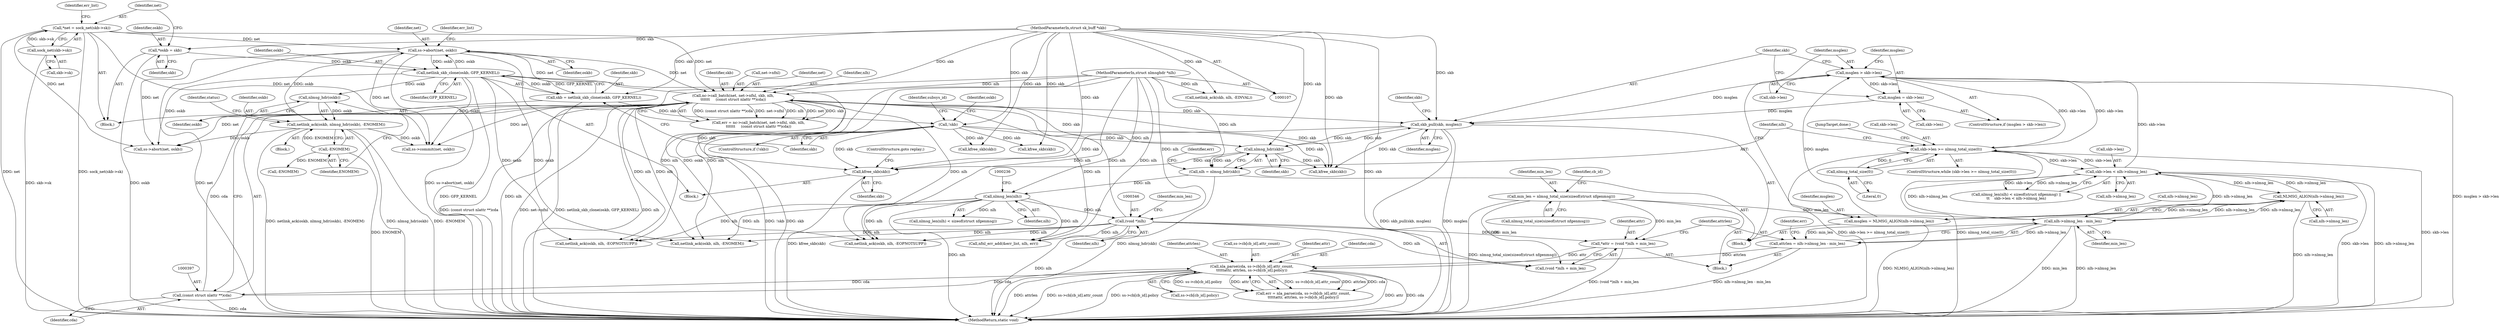 digraph "1_linux_c58d6c93680f28ac58984af61d0a7ebf4319c241@API" {
"1000481" [label="(Call,kfree_skb(skb))"];
"1000389" [label="(Call,nc->call_batch(net, net->nfnl, skb, nlh,\n\t\t\t\t\t\t     (const struct nlattr **)cda))"];
"1000473" [label="(Call,ss->abort(net, oskb))"];
"1000117" [label="(Call,*net = sock_net(skb->sk))"];
"1000119" [label="(Call,sock_net(skb->sk))"];
"1000431" [label="(Call,netlink_ack(oskb, nlmsg_hdr(oskb), -ENOMEM))"];
"1000433" [label="(Call,nlmsg_hdr(oskb))"];
"1000145" [label="(Call,netlink_skb_clone(oskb, GFP_KERNEL))"];
"1000113" [label="(Call,*oskb = skb)"];
"1000108" [label="(MethodParameterIn,struct sk_buff *skb)"];
"1000435" [label="(Call,-ENOMEM)"];
"1000225" [label="(Call,nlmsg_hdr(skb))"];
"1000464" [label="(Call,skb_pull(skb, msglen))"];
"1000454" [label="(Call,msglen > skb->len)"];
"1000447" [label="(Call,msglen = NLMSG_ALIGN(nlh->nlmsg_len))"];
"1000449" [label="(Call,NLMSG_ALIGN(nlh->nlmsg_len))"];
"1000352" [label="(Call,nlh->nlmsg_len - min_len)"];
"1000237" [label="(Call,skb->len < nlh->nlmsg_len)"];
"1000214" [label="(Call,skb->len >= nlmsg_total_size(0))"];
"1000218" [label="(Call,nlmsg_total_size(0))"];
"1000328" [label="(Call,min_len = nlmsg_total_size(sizeof(struct nfgenmsg)))"];
"1000459" [label="(Call,msglen = skb->len)"];
"1000149" [label="(Call,!skb)"];
"1000143" [label="(Call,skb = netlink_skb_clone(oskb, GFP_KERNEL))"];
"1000345" [label="(Call,(void *)nlh)"];
"1000233" [label="(Call,nlmsg_len(nlh))"];
"1000223" [label="(Call,nlh = nlmsg_hdr(skb))"];
"1000109" [label="(MethodParameterIn,struct nlmsghdr *nlh)"];
"1000396" [label="(Call,(const struct nlattr **)cda)"];
"1000359" [label="(Call,nla_parse(cda, ss->cb[cb_id].attr_count,\n\t\t\t\t\tattr, attrlen, ss->cb[cb_id].policy))"];
"1000342" [label="(Call,*attr = (void *)nlh + min_len)"];
"1000350" [label="(Call,attrlen = nlh->nlmsg_len - min_len)"];
"1000224" [label="(Identifier,nlh)"];
"1000465" [label="(Identifier,skb)"];
"1000241" [label="(Call,nlh->nlmsg_len)"];
"1000438" [label="(Identifier,status)"];
"1000226" [label="(Identifier,skb)"];
"1000359" [label="(Call,nla_parse(cda, ss->cb[cb_id].attr_count,\n\t\t\t\t\tattr, attrlen, ss->cb[cb_id].policy))"];
"1000134" [label="(Call,netlink_ack(skb, nlh, -EINVAL))"];
"1000118" [label="(Identifier,net)"];
"1000335" [label="(Identifier,cb_id)"];
"1000357" [label="(Call,err = nla_parse(cda, ss->cb[cb_id].attr_count,\n\t\t\t\t\tattr, attrlen, ss->cb[cb_id].policy))"];
"1000369" [label="(Identifier,attrlen)"];
"1000472" [label="(Block,)"];
"1000213" [label="(ControlStructure,while (skb->len >= nlmsg_total_size(0)))"];
"1000233" [label="(Call,nlmsg_len(nlh))"];
"1000432" [label="(Identifier,oskb)"];
"1000473" [label="(Call,ss->abort(net, oskb))"];
"1000456" [label="(Call,skb->len)"];
"1000450" [label="(Call,nlh->nlmsg_len)"];
"1000109" [label="(MethodParameterIn,struct nlmsghdr *nlh)"];
"1000434" [label="(Identifier,oskb)"];
"1000225" [label="(Call,nlmsg_hdr(skb))"];
"1000506" [label="(MethodReturn,static void)"];
"1000460" [label="(Identifier,msglen)"];
"1000361" [label="(Call,ss->cb[cb_id].attr_count)"];
"1000330" [label="(Call,nlmsg_total_size(sizeof(struct nfgenmsg)))"];
"1000329" [label="(Identifier,min_len)"];
"1000152" [label="(Call,netlink_ack(oskb, nlh, -ENOMEM))"];
"1000115" [label="(Identifier,skb)"];
"1000433" [label="(Call,nlmsg_hdr(oskb))"];
"1000119" [label="(Call,sock_net(skb->sk))"];
"1000120" [label="(Call,skb->sk)"];
"1000144" [label="(Identifier,skb)"];
"1000345" [label="(Call,(void *)nlh)"];
"1000117" [label="(Call,*net = sock_net(skb->sk))"];
"1000387" [label="(Call,err = nc->call_batch(net, net->nfnl, skb, nlh,\n\t\t\t\t\t\t     (const struct nlattr **)cda))"];
"1000352" [label="(Call,nlh->nlmsg_len - min_len)"];
"1000326" [label="(Block,)"];
"1000148" [label="(ControlStructure,if (!skb))"];
"1000228" [label="(Identifier,err)"];
"1000153" [label="(Identifier,oskb)"];
"1000350" [label="(Call,attrlen = nlh->nlmsg_len - min_len)"];
"1000232" [label="(Call,nlmsg_len(nlh) < sizeof(struct nfgenmsg))"];
"1000396" [label="(Call,(const struct nlattr **)cda)"];
"1000448" [label="(Identifier,msglen)"];
"1000216" [label="(Identifier,skb)"];
"1000427" [label="(Block,)"];
"1000474" [label="(Identifier,net)"];
"1000459" [label="(Call,msglen = skb->len)"];
"1000143" [label="(Call,skb = netlink_skb_clone(oskb, GFP_KERNEL))"];
"1000190" [label="(Call,kfree_skb(skb))"];
"1000455" [label="(Identifier,msglen)"];
"1000114" [label="(Identifier,oskb)"];
"1000461" [label="(Call,skb->len)"];
"1000184" [label="(Call,netlink_ack(oskb, nlh, -EOPNOTSUPP))"];
"1000435" [label="(Call,-ENOMEM)"];
"1000343" [label="(Identifier,attr)"];
"1000342" [label="(Call,*attr = (void *)nlh + min_len)"];
"1000155" [label="(Call,-ENOMEM)"];
"1000447" [label="(Call,msglen = NLMSG_ALIGN(nlh->nlmsg_len))"];
"1000211" [label="(Call,kfree_skb(skb))"];
"1000344" [label="(Call,(void *)nlh + min_len)"];
"1000234" [label="(Identifier,nlh)"];
"1000108" [label="(MethodParameterIn,struct sk_buff *skb)"];
"1000475" [label="(Identifier,oskb)"];
"1000126" [label="(Identifier,err_list)"];
"1000478" [label="(Identifier,err_list)"];
"1000431" [label="(Call,netlink_ack(oskb, nlmsg_hdr(oskb), -ENOMEM))"];
"1000146" [label="(Identifier,oskb)"];
"1000351" [label="(Identifier,attrlen)"];
"1000490" [label="(Call,ss->commit(net, oskb))"];
"1000483" [label="(ControlStructure,goto replay;)"];
"1000158" [label="(Identifier,subsys_id)"];
"1000149" [label="(Call,!skb)"];
"1000238" [label="(Call,skb->len)"];
"1000223" [label="(Call,nlh = nlmsg_hdr(skb))"];
"1000467" [label="(JumpTarget,done:)"];
"1000495" [label="(Call,ss->abort(net, oskb))"];
"1000394" [label="(Identifier,skb)"];
"1000147" [label="(Identifier,GFP_KERNEL)"];
"1000449" [label="(Call,NLMSG_ALIGN(nlh->nlmsg_len))"];
"1000391" [label="(Call,net->nfnl)"];
"1000347" [label="(Identifier,nlh)"];
"1000464" [label="(Call,skb_pull(skb, msglen))"];
"1000348" [label="(Identifier,min_len)"];
"1000220" [label="(Block,)"];
"1000150" [label="(Identifier,skb)"];
"1000436" [label="(Identifier,ENOMEM)"];
"1000454" [label="(Call,msglen > skb->len)"];
"1000218" [label="(Call,nlmsg_total_size(0))"];
"1000389" [label="(Call,nc->call_batch(net, net->nfnl, skb, nlh,\n\t\t\t\t\t\t     (const struct nlattr **)cda))"];
"1000368" [label="(Identifier,attr)"];
"1000390" [label="(Identifier,net)"];
"1000453" [label="(ControlStructure,if (msglen > skb->len))"];
"1000219" [label="(Literal,0)"];
"1000145" [label="(Call,netlink_skb_clone(oskb, GFP_KERNEL))"];
"1000214" [label="(Call,skb->len >= nlmsg_total_size(0))"];
"1000395" [label="(Identifier,nlh)"];
"1000205" [label="(Call,netlink_ack(oskb, nlh, -EOPNOTSUPP))"];
"1000328" [label="(Call,min_len = nlmsg_total_size(sizeof(struct nfgenmsg)))"];
"1000466" [label="(Identifier,msglen)"];
"1000370" [label="(Call,ss->cb[cb_id].policy)"];
"1000356" [label="(Identifier,min_len)"];
"1000111" [label="(Block,)"];
"1000358" [label="(Identifier,err)"];
"1000231" [label="(Call,nlmsg_len(nlh) < sizeof(struct nfgenmsg) ||\n\t\t    skb->len < nlh->nlmsg_len)"];
"1000215" [label="(Call,skb->len)"];
"1000237" [label="(Call,skb->len < nlh->nlmsg_len)"];
"1000482" [label="(Identifier,skb)"];
"1000113" [label="(Call,*oskb = skb)"];
"1000504" [label="(Call,kfree_skb(skb))"];
"1000421" [label="(Call,nfnl_err_add(&err_list, nlh, err))"];
"1000398" [label="(Identifier,cda)"];
"1000360" [label="(Identifier,cda)"];
"1000353" [label="(Call,nlh->nlmsg_len)"];
"1000481" [label="(Call,kfree_skb(skb))"];
"1000481" -> "1000472"  [label="AST: "];
"1000481" -> "1000482"  [label="CFG: "];
"1000482" -> "1000481"  [label="AST: "];
"1000483" -> "1000481"  [label="CFG: "];
"1000481" -> "1000506"  [label="DDG: kfree_skb(skb)"];
"1000389" -> "1000481"  [label="DDG: skb"];
"1000464" -> "1000481"  [label="DDG: skb"];
"1000225" -> "1000481"  [label="DDG: skb"];
"1000149" -> "1000481"  [label="DDG: skb"];
"1000108" -> "1000481"  [label="DDG: skb"];
"1000389" -> "1000387"  [label="AST: "];
"1000389" -> "1000396"  [label="CFG: "];
"1000390" -> "1000389"  [label="AST: "];
"1000391" -> "1000389"  [label="AST: "];
"1000394" -> "1000389"  [label="AST: "];
"1000395" -> "1000389"  [label="AST: "];
"1000396" -> "1000389"  [label="AST: "];
"1000387" -> "1000389"  [label="CFG: "];
"1000389" -> "1000506"  [label="DDG: (const struct nlattr **)cda"];
"1000389" -> "1000506"  [label="DDG: net->nfnl"];
"1000389" -> "1000506"  [label="DDG: nlh"];
"1000389" -> "1000152"  [label="DDG: nlh"];
"1000389" -> "1000184"  [label="DDG: nlh"];
"1000389" -> "1000205"  [label="DDG: nlh"];
"1000389" -> "1000387"  [label="DDG: (const struct nlattr **)cda"];
"1000389" -> "1000387"  [label="DDG: net->nfnl"];
"1000389" -> "1000387"  [label="DDG: nlh"];
"1000389" -> "1000387"  [label="DDG: net"];
"1000389" -> "1000387"  [label="DDG: skb"];
"1000473" -> "1000389"  [label="DDG: net"];
"1000117" -> "1000389"  [label="DDG: net"];
"1000225" -> "1000389"  [label="DDG: skb"];
"1000108" -> "1000389"  [label="DDG: skb"];
"1000345" -> "1000389"  [label="DDG: nlh"];
"1000109" -> "1000389"  [label="DDG: nlh"];
"1000396" -> "1000389"  [label="DDG: cda"];
"1000389" -> "1000421"  [label="DDG: nlh"];
"1000389" -> "1000464"  [label="DDG: skb"];
"1000389" -> "1000473"  [label="DDG: net"];
"1000389" -> "1000490"  [label="DDG: net"];
"1000389" -> "1000495"  [label="DDG: net"];
"1000389" -> "1000504"  [label="DDG: skb"];
"1000473" -> "1000472"  [label="AST: "];
"1000473" -> "1000475"  [label="CFG: "];
"1000474" -> "1000473"  [label="AST: "];
"1000475" -> "1000473"  [label="AST: "];
"1000478" -> "1000473"  [label="CFG: "];
"1000473" -> "1000506"  [label="DDG: net"];
"1000473" -> "1000506"  [label="DDG: ss->abort(net, oskb)"];
"1000473" -> "1000145"  [label="DDG: oskb"];
"1000117" -> "1000473"  [label="DDG: net"];
"1000431" -> "1000473"  [label="DDG: oskb"];
"1000145" -> "1000473"  [label="DDG: oskb"];
"1000473" -> "1000490"  [label="DDG: net"];
"1000473" -> "1000495"  [label="DDG: net"];
"1000117" -> "1000111"  [label="AST: "];
"1000117" -> "1000119"  [label="CFG: "];
"1000118" -> "1000117"  [label="AST: "];
"1000119" -> "1000117"  [label="AST: "];
"1000126" -> "1000117"  [label="CFG: "];
"1000117" -> "1000506"  [label="DDG: net"];
"1000117" -> "1000506"  [label="DDG: sock_net(skb->sk)"];
"1000119" -> "1000117"  [label="DDG: skb->sk"];
"1000117" -> "1000490"  [label="DDG: net"];
"1000117" -> "1000495"  [label="DDG: net"];
"1000119" -> "1000120"  [label="CFG: "];
"1000120" -> "1000119"  [label="AST: "];
"1000119" -> "1000506"  [label="DDG: skb->sk"];
"1000431" -> "1000427"  [label="AST: "];
"1000431" -> "1000435"  [label="CFG: "];
"1000432" -> "1000431"  [label="AST: "];
"1000433" -> "1000431"  [label="AST: "];
"1000435" -> "1000431"  [label="AST: "];
"1000438" -> "1000431"  [label="CFG: "];
"1000431" -> "1000506"  [label="DDG: netlink_ack(oskb, nlmsg_hdr(oskb), -ENOMEM)"];
"1000431" -> "1000506"  [label="DDG: nlmsg_hdr(oskb)"];
"1000431" -> "1000506"  [label="DDG: -ENOMEM"];
"1000433" -> "1000431"  [label="DDG: oskb"];
"1000435" -> "1000431"  [label="DDG: ENOMEM"];
"1000431" -> "1000490"  [label="DDG: oskb"];
"1000431" -> "1000495"  [label="DDG: oskb"];
"1000433" -> "1000434"  [label="CFG: "];
"1000434" -> "1000433"  [label="AST: "];
"1000436" -> "1000433"  [label="CFG: "];
"1000145" -> "1000433"  [label="DDG: oskb"];
"1000145" -> "1000143"  [label="AST: "];
"1000145" -> "1000147"  [label="CFG: "];
"1000146" -> "1000145"  [label="AST: "];
"1000147" -> "1000145"  [label="AST: "];
"1000143" -> "1000145"  [label="CFG: "];
"1000145" -> "1000506"  [label="DDG: GFP_KERNEL"];
"1000145" -> "1000143"  [label="DDG: oskb"];
"1000145" -> "1000143"  [label="DDG: GFP_KERNEL"];
"1000113" -> "1000145"  [label="DDG: oskb"];
"1000145" -> "1000152"  [label="DDG: oskb"];
"1000145" -> "1000184"  [label="DDG: oskb"];
"1000145" -> "1000205"  [label="DDG: oskb"];
"1000145" -> "1000490"  [label="DDG: oskb"];
"1000145" -> "1000495"  [label="DDG: oskb"];
"1000113" -> "1000111"  [label="AST: "];
"1000113" -> "1000115"  [label="CFG: "];
"1000114" -> "1000113"  [label="AST: "];
"1000115" -> "1000113"  [label="AST: "];
"1000118" -> "1000113"  [label="CFG: "];
"1000113" -> "1000506"  [label="DDG: oskb"];
"1000108" -> "1000113"  [label="DDG: skb"];
"1000108" -> "1000107"  [label="AST: "];
"1000108" -> "1000506"  [label="DDG: skb"];
"1000108" -> "1000134"  [label="DDG: skb"];
"1000108" -> "1000143"  [label="DDG: skb"];
"1000108" -> "1000149"  [label="DDG: skb"];
"1000108" -> "1000190"  [label="DDG: skb"];
"1000108" -> "1000211"  [label="DDG: skb"];
"1000108" -> "1000225"  [label="DDG: skb"];
"1000108" -> "1000464"  [label="DDG: skb"];
"1000108" -> "1000504"  [label="DDG: skb"];
"1000435" -> "1000436"  [label="CFG: "];
"1000436" -> "1000435"  [label="AST: "];
"1000435" -> "1000506"  [label="DDG: ENOMEM"];
"1000435" -> "1000155"  [label="DDG: ENOMEM"];
"1000225" -> "1000223"  [label="AST: "];
"1000225" -> "1000226"  [label="CFG: "];
"1000226" -> "1000225"  [label="AST: "];
"1000223" -> "1000225"  [label="CFG: "];
"1000225" -> "1000223"  [label="DDG: skb"];
"1000464" -> "1000225"  [label="DDG: skb"];
"1000149" -> "1000225"  [label="DDG: skb"];
"1000225" -> "1000464"  [label="DDG: skb"];
"1000225" -> "1000504"  [label="DDG: skb"];
"1000464" -> "1000220"  [label="AST: "];
"1000464" -> "1000466"  [label="CFG: "];
"1000465" -> "1000464"  [label="AST: "];
"1000466" -> "1000464"  [label="AST: "];
"1000216" -> "1000464"  [label="CFG: "];
"1000464" -> "1000506"  [label="DDG: skb_pull(skb, msglen)"];
"1000464" -> "1000506"  [label="DDG: msglen"];
"1000454" -> "1000464"  [label="DDG: msglen"];
"1000459" -> "1000464"  [label="DDG: msglen"];
"1000464" -> "1000504"  [label="DDG: skb"];
"1000454" -> "1000453"  [label="AST: "];
"1000454" -> "1000456"  [label="CFG: "];
"1000455" -> "1000454"  [label="AST: "];
"1000456" -> "1000454"  [label="AST: "];
"1000460" -> "1000454"  [label="CFG: "];
"1000465" -> "1000454"  [label="CFG: "];
"1000454" -> "1000506"  [label="DDG: msglen > skb->len"];
"1000454" -> "1000214"  [label="DDG: skb->len"];
"1000447" -> "1000454"  [label="DDG: msglen"];
"1000237" -> "1000454"  [label="DDG: skb->len"];
"1000214" -> "1000454"  [label="DDG: skb->len"];
"1000454" -> "1000459"  [label="DDG: skb->len"];
"1000447" -> "1000220"  [label="AST: "];
"1000447" -> "1000449"  [label="CFG: "];
"1000448" -> "1000447"  [label="AST: "];
"1000449" -> "1000447"  [label="AST: "];
"1000455" -> "1000447"  [label="CFG: "];
"1000447" -> "1000506"  [label="DDG: NLMSG_ALIGN(nlh->nlmsg_len)"];
"1000449" -> "1000447"  [label="DDG: nlh->nlmsg_len"];
"1000449" -> "1000450"  [label="CFG: "];
"1000450" -> "1000449"  [label="AST: "];
"1000449" -> "1000506"  [label="DDG: nlh->nlmsg_len"];
"1000449" -> "1000237"  [label="DDG: nlh->nlmsg_len"];
"1000449" -> "1000352"  [label="DDG: nlh->nlmsg_len"];
"1000352" -> "1000449"  [label="DDG: nlh->nlmsg_len"];
"1000237" -> "1000449"  [label="DDG: nlh->nlmsg_len"];
"1000352" -> "1000350"  [label="AST: "];
"1000352" -> "1000356"  [label="CFG: "];
"1000353" -> "1000352"  [label="AST: "];
"1000356" -> "1000352"  [label="AST: "];
"1000350" -> "1000352"  [label="CFG: "];
"1000352" -> "1000506"  [label="DDG: min_len"];
"1000352" -> "1000506"  [label="DDG: nlh->nlmsg_len"];
"1000352" -> "1000237"  [label="DDG: nlh->nlmsg_len"];
"1000352" -> "1000350"  [label="DDG: nlh->nlmsg_len"];
"1000352" -> "1000350"  [label="DDG: min_len"];
"1000237" -> "1000352"  [label="DDG: nlh->nlmsg_len"];
"1000328" -> "1000352"  [label="DDG: min_len"];
"1000237" -> "1000231"  [label="AST: "];
"1000237" -> "1000241"  [label="CFG: "];
"1000238" -> "1000237"  [label="AST: "];
"1000241" -> "1000237"  [label="AST: "];
"1000231" -> "1000237"  [label="CFG: "];
"1000237" -> "1000506"  [label="DDG: skb->len"];
"1000237" -> "1000506"  [label="DDG: nlh->nlmsg_len"];
"1000237" -> "1000214"  [label="DDG: skb->len"];
"1000237" -> "1000231"  [label="DDG: skb->len"];
"1000237" -> "1000231"  [label="DDG: nlh->nlmsg_len"];
"1000214" -> "1000237"  [label="DDG: skb->len"];
"1000214" -> "1000213"  [label="AST: "];
"1000214" -> "1000218"  [label="CFG: "];
"1000215" -> "1000214"  [label="AST: "];
"1000218" -> "1000214"  [label="AST: "];
"1000224" -> "1000214"  [label="CFG: "];
"1000467" -> "1000214"  [label="CFG: "];
"1000214" -> "1000506"  [label="DDG: skb->len >= nlmsg_total_size(0)"];
"1000214" -> "1000506"  [label="DDG: nlmsg_total_size(0)"];
"1000214" -> "1000506"  [label="DDG: skb->len"];
"1000218" -> "1000214"  [label="DDG: 0"];
"1000218" -> "1000219"  [label="CFG: "];
"1000219" -> "1000218"  [label="AST: "];
"1000328" -> "1000326"  [label="AST: "];
"1000328" -> "1000330"  [label="CFG: "];
"1000329" -> "1000328"  [label="AST: "];
"1000330" -> "1000328"  [label="AST: "];
"1000335" -> "1000328"  [label="CFG: "];
"1000328" -> "1000506"  [label="DDG: nlmsg_total_size(sizeof(struct nfgenmsg))"];
"1000328" -> "1000342"  [label="DDG: min_len"];
"1000328" -> "1000344"  [label="DDG: min_len"];
"1000459" -> "1000453"  [label="AST: "];
"1000459" -> "1000461"  [label="CFG: "];
"1000460" -> "1000459"  [label="AST: "];
"1000461" -> "1000459"  [label="AST: "];
"1000465" -> "1000459"  [label="CFG: "];
"1000149" -> "1000148"  [label="AST: "];
"1000149" -> "1000150"  [label="CFG: "];
"1000150" -> "1000149"  [label="AST: "];
"1000153" -> "1000149"  [label="CFG: "];
"1000158" -> "1000149"  [label="CFG: "];
"1000149" -> "1000506"  [label="DDG: !skb"];
"1000149" -> "1000506"  [label="DDG: skb"];
"1000143" -> "1000149"  [label="DDG: skb"];
"1000149" -> "1000190"  [label="DDG: skb"];
"1000149" -> "1000211"  [label="DDG: skb"];
"1000149" -> "1000504"  [label="DDG: skb"];
"1000143" -> "1000111"  [label="AST: "];
"1000144" -> "1000143"  [label="AST: "];
"1000150" -> "1000143"  [label="CFG: "];
"1000143" -> "1000506"  [label="DDG: netlink_skb_clone(oskb, GFP_KERNEL)"];
"1000345" -> "1000344"  [label="AST: "];
"1000345" -> "1000347"  [label="CFG: "];
"1000346" -> "1000345"  [label="AST: "];
"1000347" -> "1000345"  [label="AST: "];
"1000348" -> "1000345"  [label="CFG: "];
"1000345" -> "1000506"  [label="DDG: nlh"];
"1000345" -> "1000152"  [label="DDG: nlh"];
"1000345" -> "1000184"  [label="DDG: nlh"];
"1000345" -> "1000205"  [label="DDG: nlh"];
"1000345" -> "1000342"  [label="DDG: nlh"];
"1000345" -> "1000344"  [label="DDG: nlh"];
"1000233" -> "1000345"  [label="DDG: nlh"];
"1000109" -> "1000345"  [label="DDG: nlh"];
"1000345" -> "1000421"  [label="DDG: nlh"];
"1000233" -> "1000232"  [label="AST: "];
"1000233" -> "1000234"  [label="CFG: "];
"1000234" -> "1000233"  [label="AST: "];
"1000236" -> "1000233"  [label="CFG: "];
"1000233" -> "1000506"  [label="DDG: nlh"];
"1000233" -> "1000152"  [label="DDG: nlh"];
"1000233" -> "1000184"  [label="DDG: nlh"];
"1000233" -> "1000205"  [label="DDG: nlh"];
"1000233" -> "1000232"  [label="DDG: nlh"];
"1000223" -> "1000233"  [label="DDG: nlh"];
"1000109" -> "1000233"  [label="DDG: nlh"];
"1000233" -> "1000421"  [label="DDG: nlh"];
"1000223" -> "1000220"  [label="AST: "];
"1000224" -> "1000223"  [label="AST: "];
"1000228" -> "1000223"  [label="CFG: "];
"1000223" -> "1000506"  [label="DDG: nlmsg_hdr(skb)"];
"1000109" -> "1000223"  [label="DDG: nlh"];
"1000109" -> "1000107"  [label="AST: "];
"1000109" -> "1000506"  [label="DDG: nlh"];
"1000109" -> "1000134"  [label="DDG: nlh"];
"1000109" -> "1000152"  [label="DDG: nlh"];
"1000109" -> "1000184"  [label="DDG: nlh"];
"1000109" -> "1000205"  [label="DDG: nlh"];
"1000109" -> "1000421"  [label="DDG: nlh"];
"1000396" -> "1000398"  [label="CFG: "];
"1000397" -> "1000396"  [label="AST: "];
"1000398" -> "1000396"  [label="AST: "];
"1000396" -> "1000506"  [label="DDG: cda"];
"1000396" -> "1000359"  [label="DDG: cda"];
"1000359" -> "1000396"  [label="DDG: cda"];
"1000359" -> "1000357"  [label="AST: "];
"1000359" -> "1000370"  [label="CFG: "];
"1000360" -> "1000359"  [label="AST: "];
"1000361" -> "1000359"  [label="AST: "];
"1000368" -> "1000359"  [label="AST: "];
"1000369" -> "1000359"  [label="AST: "];
"1000370" -> "1000359"  [label="AST: "];
"1000357" -> "1000359"  [label="CFG: "];
"1000359" -> "1000506"  [label="DDG: attrlen"];
"1000359" -> "1000506"  [label="DDG: ss->cb[cb_id].attr_count"];
"1000359" -> "1000506"  [label="DDG: ss->cb[cb_id].policy"];
"1000359" -> "1000506"  [label="DDG: attr"];
"1000359" -> "1000506"  [label="DDG: cda"];
"1000359" -> "1000357"  [label="DDG: ss->cb[cb_id].attr_count"];
"1000359" -> "1000357"  [label="DDG: attrlen"];
"1000359" -> "1000357"  [label="DDG: cda"];
"1000359" -> "1000357"  [label="DDG: ss->cb[cb_id].policy"];
"1000359" -> "1000357"  [label="DDG: attr"];
"1000342" -> "1000359"  [label="DDG: attr"];
"1000350" -> "1000359"  [label="DDG: attrlen"];
"1000342" -> "1000326"  [label="AST: "];
"1000342" -> "1000344"  [label="CFG: "];
"1000343" -> "1000342"  [label="AST: "];
"1000344" -> "1000342"  [label="AST: "];
"1000351" -> "1000342"  [label="CFG: "];
"1000342" -> "1000506"  [label="DDG: (void *)nlh + min_len"];
"1000350" -> "1000326"  [label="AST: "];
"1000351" -> "1000350"  [label="AST: "];
"1000358" -> "1000350"  [label="CFG: "];
"1000350" -> "1000506"  [label="DDG: nlh->nlmsg_len - min_len"];
}
